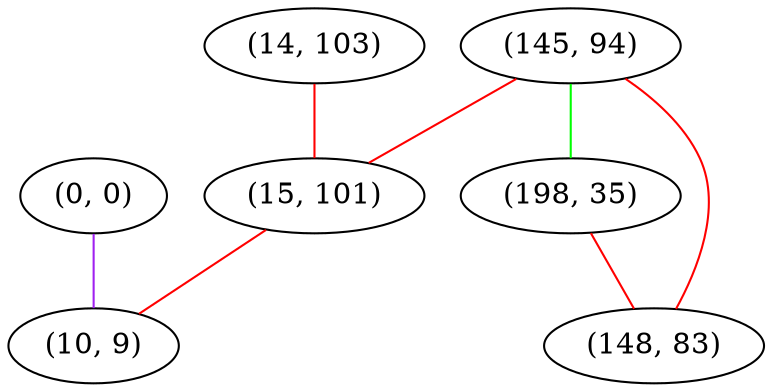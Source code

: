 graph "" {
"(0, 0)";
"(14, 103)";
"(145, 94)";
"(198, 35)";
"(148, 83)";
"(15, 101)";
"(10, 9)";
"(0, 0)" -- "(10, 9)"  [color=purple, key=0, weight=4];
"(14, 103)" -- "(15, 101)"  [color=red, key=0, weight=1];
"(145, 94)" -- "(198, 35)"  [color=green, key=0, weight=2];
"(145, 94)" -- "(15, 101)"  [color=red, key=0, weight=1];
"(145, 94)" -- "(148, 83)"  [color=red, key=0, weight=1];
"(198, 35)" -- "(148, 83)"  [color=red, key=0, weight=1];
"(15, 101)" -- "(10, 9)"  [color=red, key=0, weight=1];
}

